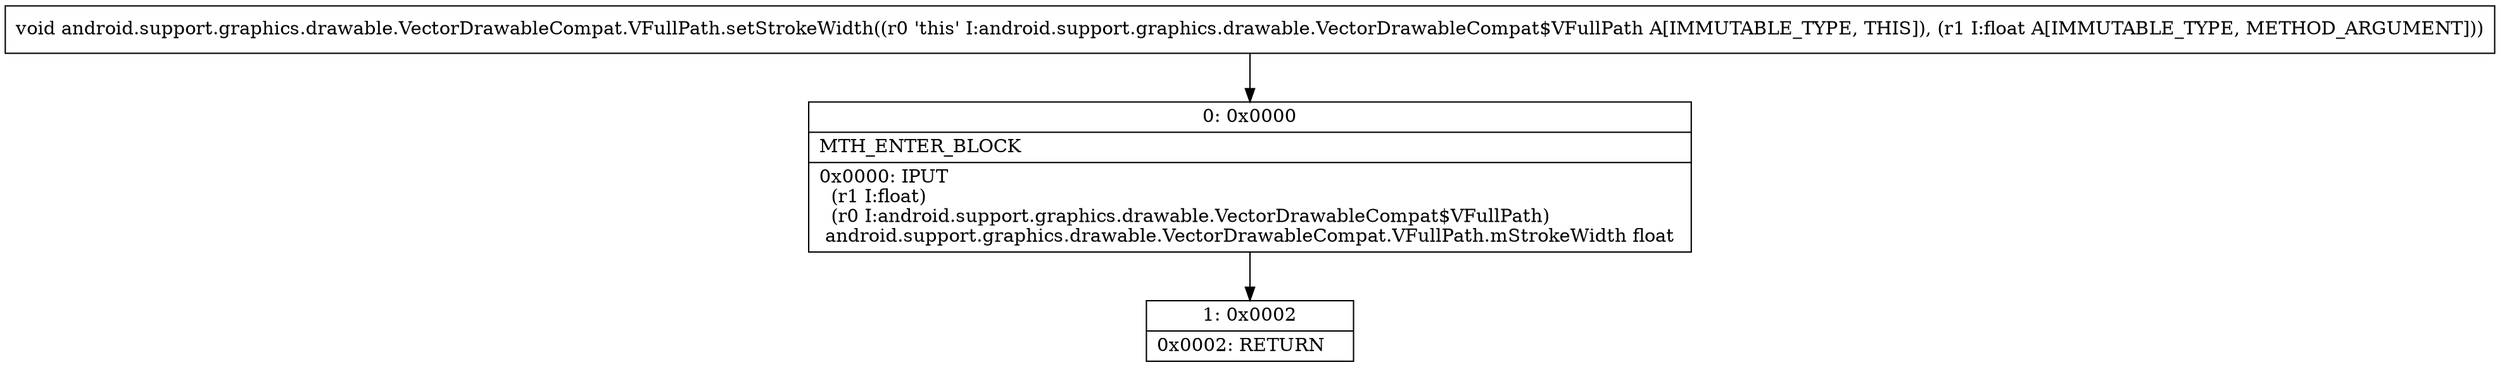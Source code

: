 digraph "CFG forandroid.support.graphics.drawable.VectorDrawableCompat.VFullPath.setStrokeWidth(F)V" {
Node_0 [shape=record,label="{0\:\ 0x0000|MTH_ENTER_BLOCK\l|0x0000: IPUT  \l  (r1 I:float)\l  (r0 I:android.support.graphics.drawable.VectorDrawableCompat$VFullPath)\l android.support.graphics.drawable.VectorDrawableCompat.VFullPath.mStrokeWidth float \l}"];
Node_1 [shape=record,label="{1\:\ 0x0002|0x0002: RETURN   \l}"];
MethodNode[shape=record,label="{void android.support.graphics.drawable.VectorDrawableCompat.VFullPath.setStrokeWidth((r0 'this' I:android.support.graphics.drawable.VectorDrawableCompat$VFullPath A[IMMUTABLE_TYPE, THIS]), (r1 I:float A[IMMUTABLE_TYPE, METHOD_ARGUMENT])) }"];
MethodNode -> Node_0;
Node_0 -> Node_1;
}

